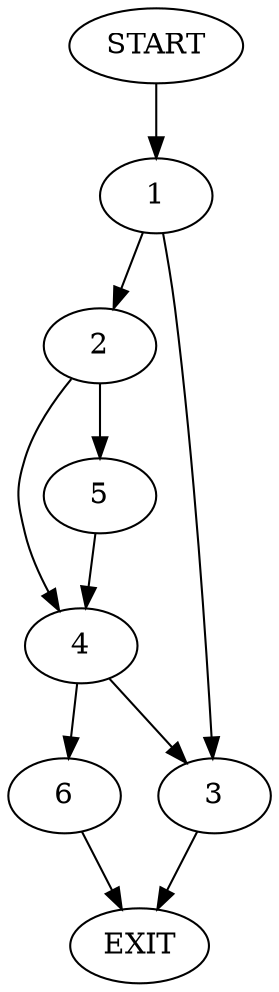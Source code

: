 digraph {
0 [label="START"]
7 [label="EXIT"]
0 -> 1
1 -> 2
1 -> 3
3 -> 7
2 -> 4
2 -> 5
5 -> 4
4 -> 3
4 -> 6
6 -> 7
}
